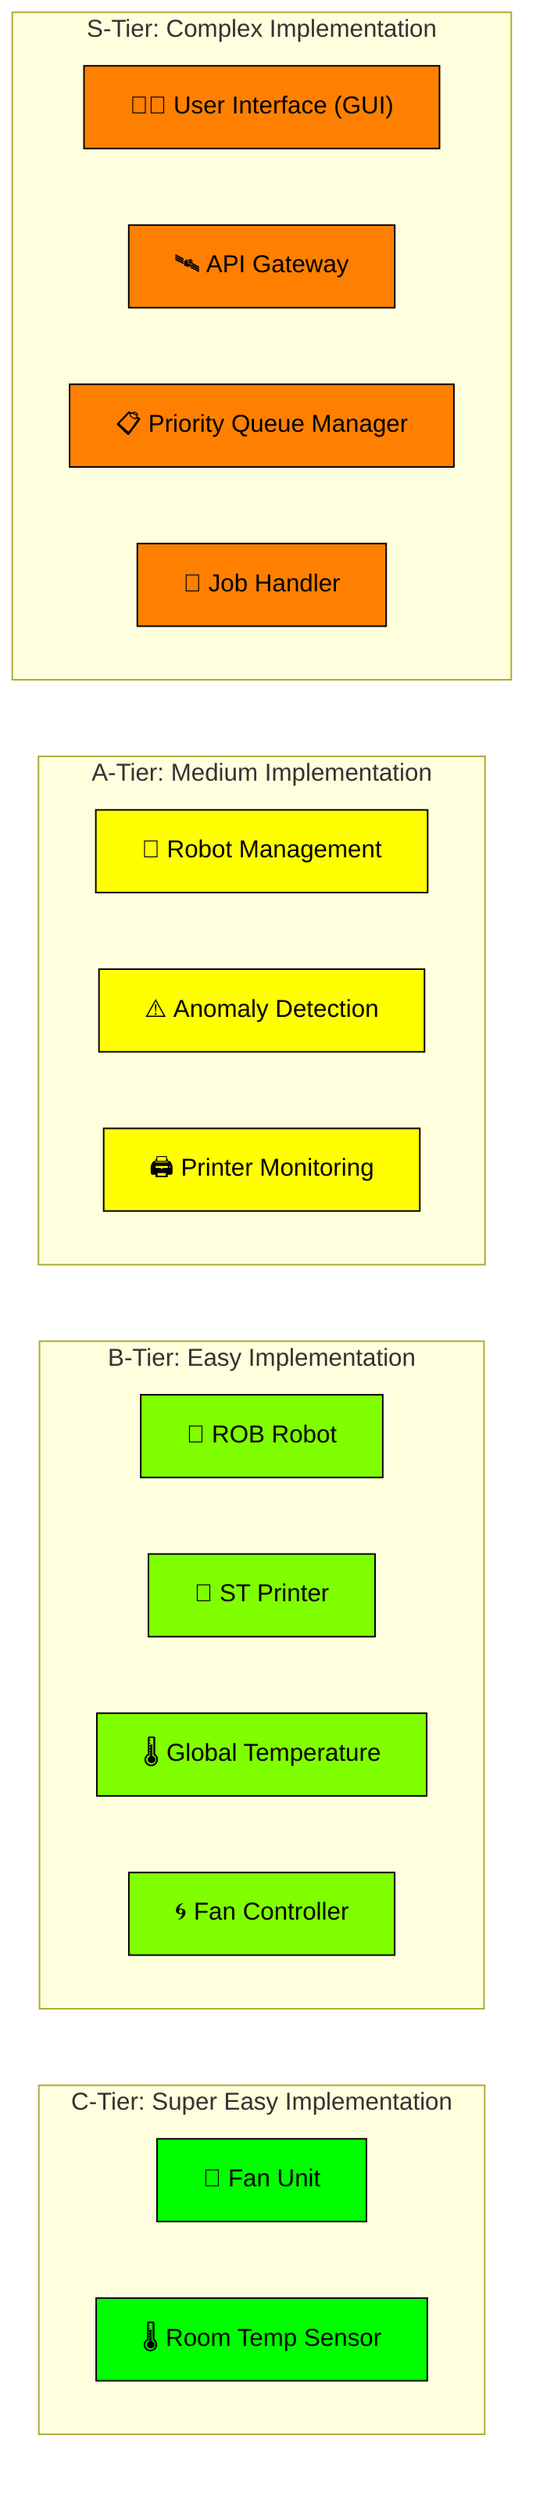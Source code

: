 graph TD
    subgraph S["S-Tier: Complex Implementation"]
        GUI["🧑‍💻 User Interface (GUI)"]
        APIGW["🛰 API Gateway"]
        QueueMgr["📋 Priority Queue Manager"]
        JobHandler["🧠 Job Handler"]
    end
    
    subgraph A["A-Tier: Medium Implementation"]
        Planning["🧭 Robot Management"]
        Anomaly["⚠️ Anomaly Detection"]
        PrinterMon["🖨 Printer Monitoring"]
    end
    
    subgraph B["B-Tier: Easy Implementation"]
        Robot["🤖 ROB Robot"]
        ST["🧱 ST Printer"]
        TempGlobal["🌡 Global Temperature"]
        FanCtrl["🌀 Fan Controller"]
    end
    
    subgraph C["C-Tier: Super Easy Implementation"]
        Fan["💨 Fan Unit"]
        TempSensor["🌡 Room Temp Sensor"]
    end
    
    %% Force vertical layout
    S ~~~ A ~~~ B ~~~ C
    
    classDef stier fill:#ff8000,stroke:#000,color:#000
    classDef atier fill:#ffff00,stroke:#000,color:#000
    classDef btier fill:#80ff00,stroke:#000,color:#000
    classDef ctier fill:#00ff00,stroke:#000,color:#000
    
    class GUI,APIGW,QueueMgr,JobHandler stier
    class Planning,Anomaly,PrinterMon atier
    class Robot,ST,TempGlobal,FanCtrl btier
    class Fan,TempSensor ctier